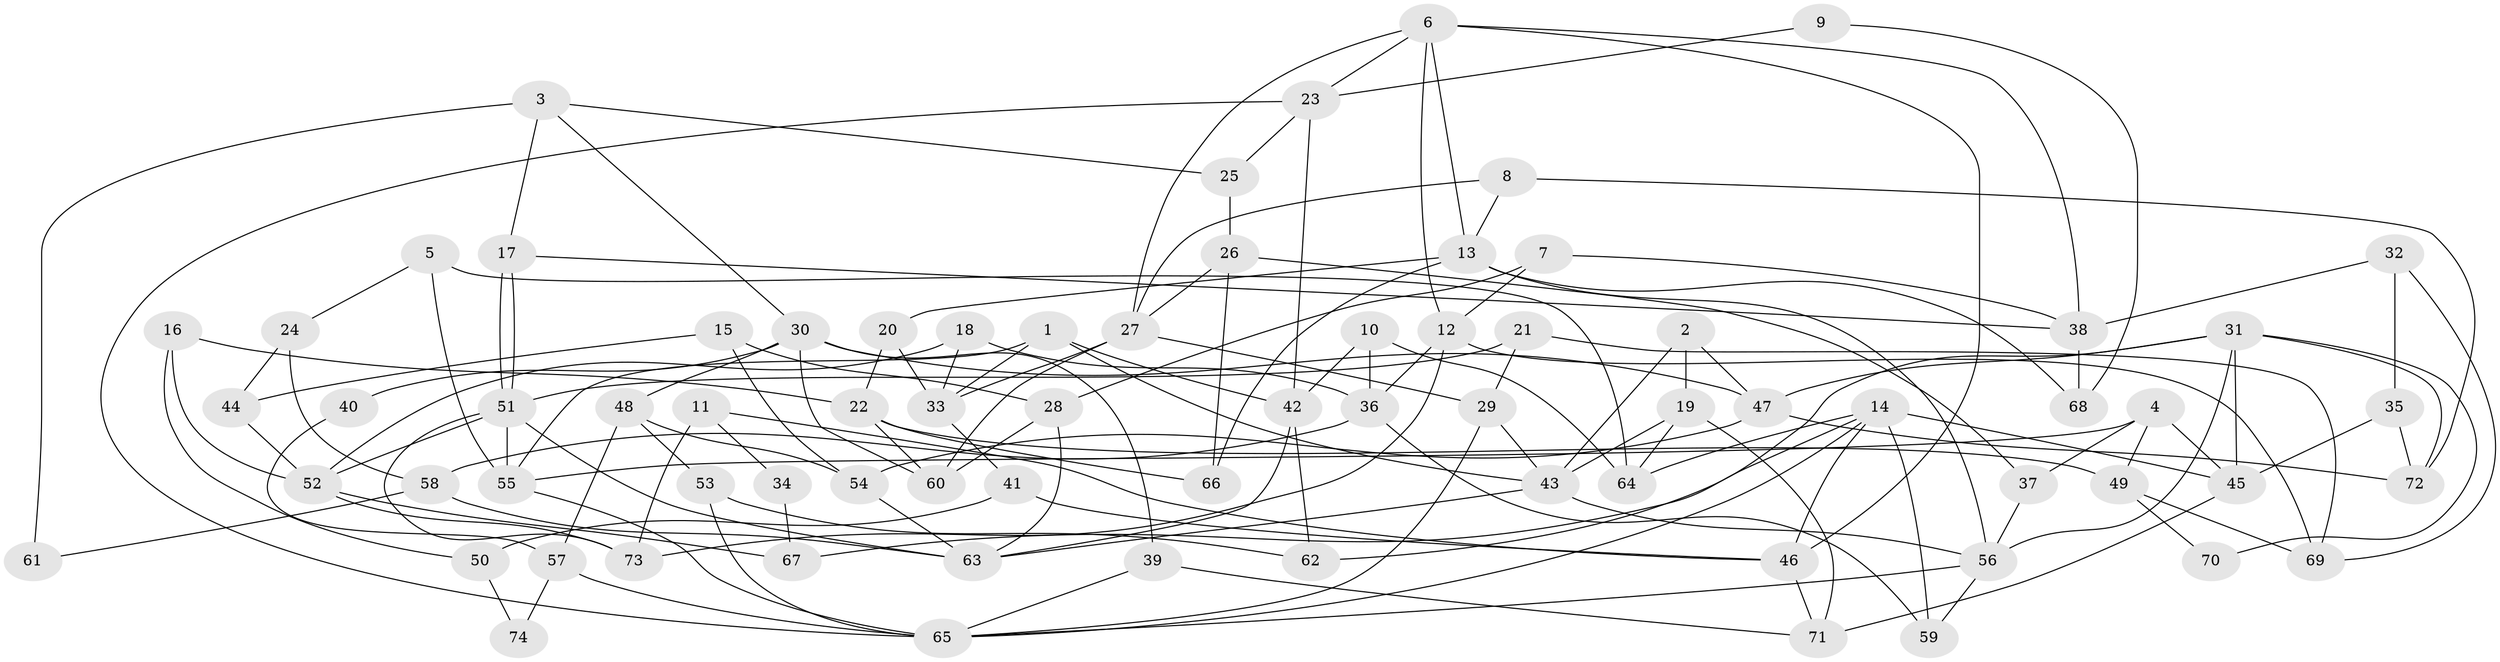 // coarse degree distribution, {4: 0.22727272727272727, 3: 0.1590909090909091, 5: 0.25, 7: 0.11363636363636363, 8: 0.022727272727272728, 2: 0.09090909090909091, 6: 0.11363636363636363, 9: 0.022727272727272728}
// Generated by graph-tools (version 1.1) at 2025/53/03/04/25 21:53:40]
// undirected, 74 vertices, 148 edges
graph export_dot {
graph [start="1"]
  node [color=gray90,style=filled];
  1;
  2;
  3;
  4;
  5;
  6;
  7;
  8;
  9;
  10;
  11;
  12;
  13;
  14;
  15;
  16;
  17;
  18;
  19;
  20;
  21;
  22;
  23;
  24;
  25;
  26;
  27;
  28;
  29;
  30;
  31;
  32;
  33;
  34;
  35;
  36;
  37;
  38;
  39;
  40;
  41;
  42;
  43;
  44;
  45;
  46;
  47;
  48;
  49;
  50;
  51;
  52;
  53;
  54;
  55;
  56;
  57;
  58;
  59;
  60;
  61;
  62;
  63;
  64;
  65;
  66;
  67;
  68;
  69;
  70;
  71;
  72;
  73;
  74;
  1 -- 43;
  1 -- 55;
  1 -- 33;
  1 -- 42;
  2 -- 47;
  2 -- 43;
  2 -- 19;
  3 -- 17;
  3 -- 30;
  3 -- 25;
  3 -- 61;
  4 -- 55;
  4 -- 45;
  4 -- 37;
  4 -- 49;
  5 -- 64;
  5 -- 55;
  5 -- 24;
  6 -- 23;
  6 -- 46;
  6 -- 12;
  6 -- 13;
  6 -- 27;
  6 -- 38;
  7 -- 28;
  7 -- 12;
  7 -- 38;
  8 -- 13;
  8 -- 27;
  8 -- 72;
  9 -- 23;
  9 -- 68;
  10 -- 42;
  10 -- 36;
  10 -- 64;
  11 -- 73;
  11 -- 46;
  11 -- 34;
  12 -- 69;
  12 -- 36;
  12 -- 73;
  13 -- 56;
  13 -- 20;
  13 -- 66;
  13 -- 68;
  14 -- 64;
  14 -- 65;
  14 -- 45;
  14 -- 46;
  14 -- 59;
  14 -- 67;
  15 -- 54;
  15 -- 44;
  15 -- 28;
  16 -- 52;
  16 -- 22;
  16 -- 50;
  17 -- 38;
  17 -- 51;
  17 -- 51;
  18 -- 33;
  18 -- 36;
  18 -- 52;
  19 -- 71;
  19 -- 43;
  19 -- 64;
  20 -- 33;
  20 -- 22;
  21 -- 51;
  21 -- 29;
  21 -- 69;
  22 -- 66;
  22 -- 49;
  22 -- 60;
  23 -- 25;
  23 -- 42;
  23 -- 65;
  24 -- 58;
  24 -- 44;
  25 -- 26;
  26 -- 37;
  26 -- 27;
  26 -- 66;
  27 -- 60;
  27 -- 29;
  27 -- 33;
  28 -- 63;
  28 -- 60;
  29 -- 65;
  29 -- 43;
  30 -- 60;
  30 -- 48;
  30 -- 39;
  30 -- 40;
  30 -- 47;
  31 -- 47;
  31 -- 72;
  31 -- 45;
  31 -- 56;
  31 -- 62;
  31 -- 70;
  32 -- 38;
  32 -- 69;
  32 -- 35;
  33 -- 41;
  34 -- 67;
  35 -- 45;
  35 -- 72;
  36 -- 59;
  36 -- 58;
  37 -- 56;
  38 -- 68;
  39 -- 65;
  39 -- 71;
  40 -- 57;
  41 -- 46;
  41 -- 50;
  42 -- 63;
  42 -- 62;
  43 -- 56;
  43 -- 63;
  44 -- 52;
  45 -- 71;
  46 -- 71;
  47 -- 72;
  47 -- 54;
  48 -- 54;
  48 -- 53;
  48 -- 57;
  49 -- 69;
  49 -- 70;
  50 -- 74;
  51 -- 73;
  51 -- 52;
  51 -- 55;
  51 -- 63;
  52 -- 67;
  52 -- 73;
  53 -- 65;
  53 -- 62;
  54 -- 63;
  55 -- 65;
  56 -- 59;
  56 -- 65;
  57 -- 65;
  57 -- 74;
  58 -- 63;
  58 -- 61;
}
